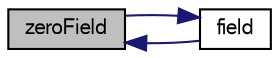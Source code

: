 digraph "zeroField"
{
  bgcolor="transparent";
  edge [fontname="FreeSans",fontsize="10",labelfontname="FreeSans",labelfontsize="10"];
  node [fontname="FreeSans",fontsize="10",shape=record];
  rankdir="LR";
  Node3 [label="zeroField",height=0.2,width=0.4,color="black", fillcolor="grey75", style="filled", fontcolor="black"];
  Node3 -> Node4 [dir="back",color="midnightblue",fontsize="10",style="solid",fontname="FreeSans"];
  Node4 [label="field",height=0.2,width=0.4,color="black",URL="$a26510.html#a5d4a627b84678e92cbe6fad66191d8b7"];
  Node4 -> Node3 [dir="back",color="midnightblue",fontsize="10",style="solid",fontname="FreeSans"];
}
